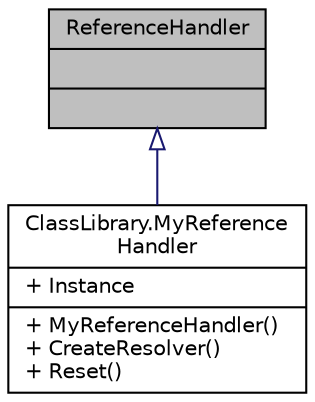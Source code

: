 digraph "ReferenceHandler"
{
 // INTERACTIVE_SVG=YES
 // LATEX_PDF_SIZE
  edge [fontname="Helvetica",fontsize="10",labelfontname="Helvetica",labelfontsize="10"];
  node [fontname="Helvetica",fontsize="10",shape=record];
  Node1 [label="{ReferenceHandler\n||}",height=0.2,width=0.4,color="black", fillcolor="grey75", style="filled", fontcolor="black",tooltip=" "];
  Node1 -> Node2 [dir="back",color="midnightblue",fontsize="10",style="solid",arrowtail="onormal",fontname="Helvetica"];
  Node2 [label="{ClassLibrary.MyReference\lHandler\n|+ Instance\l|+ MyReferenceHandler()\l+ CreateResolver()\l+ Reset()\l}",height=0.2,width=0.4,color="black", fillcolor="white", style="filled",URL="$classClassLibrary_1_1MyReferenceHandler.html",tooltip=" "];
}
